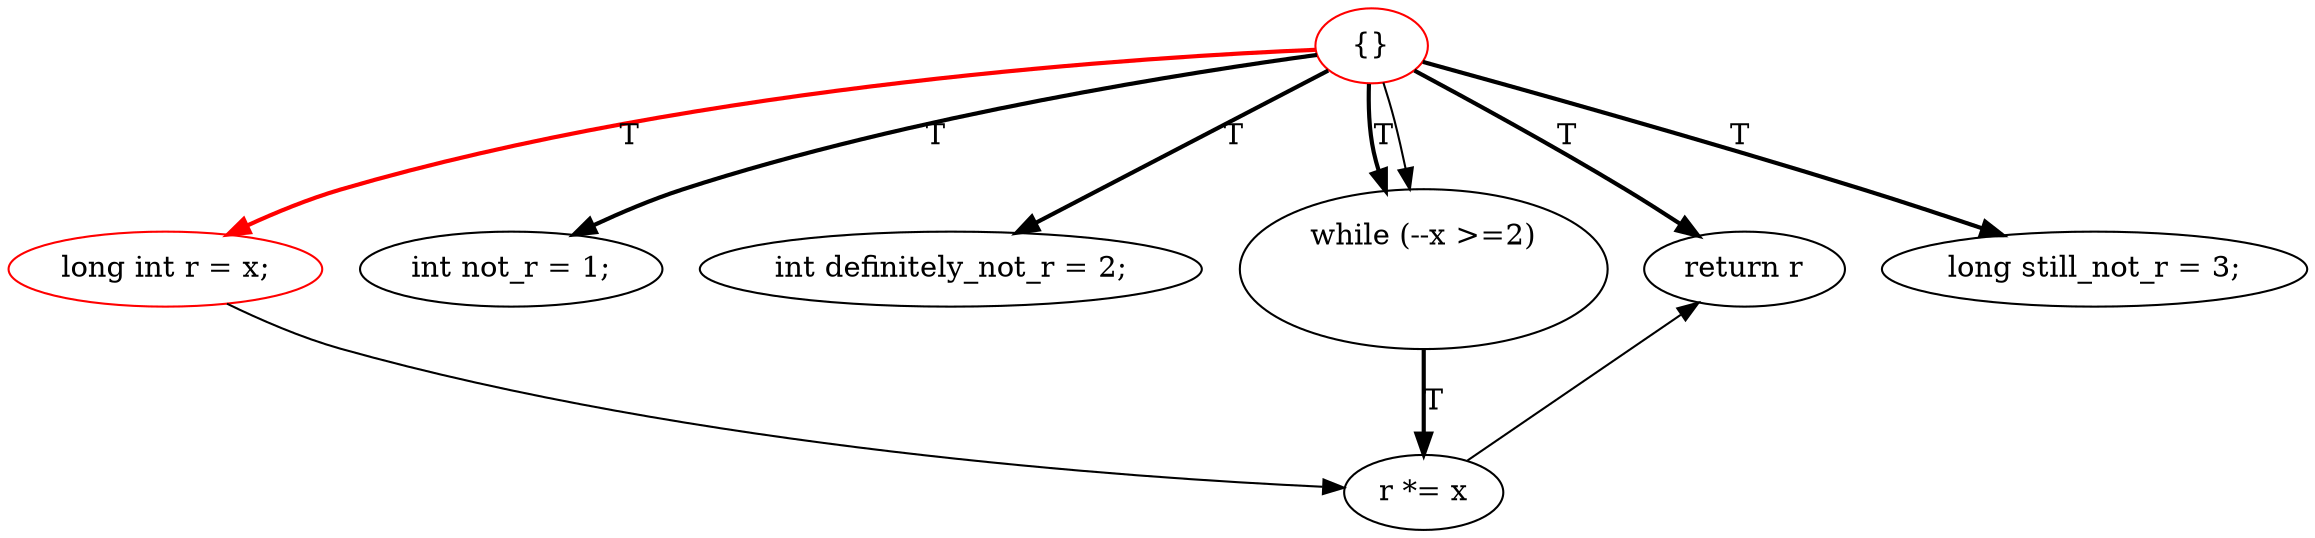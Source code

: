 digraph {
rankdir=TD;
2[label="{}",color=red]; 
2 -> 3[label="T",style=bold,color=red];
3[label="long int r = x;",color=red];
3 -> 1;
2 -> 4[label="T",style=bold];
4[label="int not_r = 1;"];
2 -> 5[label="T",style=bold];
5[label="int definitely_not_r = 2;"];
2 -> 0[label="T",style=bold];
0[label="while (--x >=2)
		"]; 
0 -> 1[label="T",style=bold];
1[label="r *= x"];
1 -> 7;
2 -> 6[label="T",style=bold];
6[label="long still_not_r = 3;"];
2 -> 7[label="T",style=bold];
7[label="return r"];
2 -> 0;
{ rank=same 3 4 5 0 6 7 }{ rank=same 1 }
}